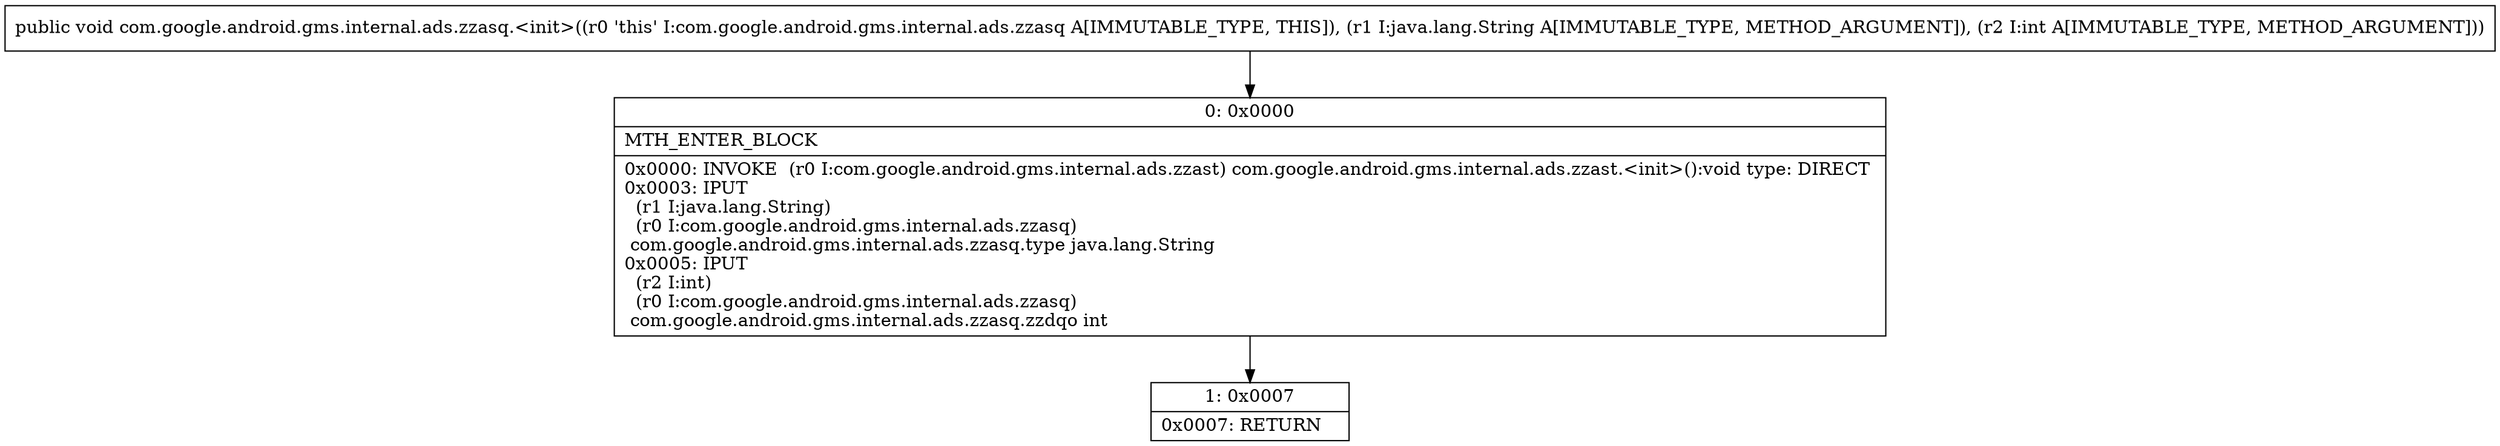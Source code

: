 digraph "CFG forcom.google.android.gms.internal.ads.zzasq.\<init\>(Ljava\/lang\/String;I)V" {
Node_0 [shape=record,label="{0\:\ 0x0000|MTH_ENTER_BLOCK\l|0x0000: INVOKE  (r0 I:com.google.android.gms.internal.ads.zzast) com.google.android.gms.internal.ads.zzast.\<init\>():void type: DIRECT \l0x0003: IPUT  \l  (r1 I:java.lang.String)\l  (r0 I:com.google.android.gms.internal.ads.zzasq)\l com.google.android.gms.internal.ads.zzasq.type java.lang.String \l0x0005: IPUT  \l  (r2 I:int)\l  (r0 I:com.google.android.gms.internal.ads.zzasq)\l com.google.android.gms.internal.ads.zzasq.zzdqo int \l}"];
Node_1 [shape=record,label="{1\:\ 0x0007|0x0007: RETURN   \l}"];
MethodNode[shape=record,label="{public void com.google.android.gms.internal.ads.zzasq.\<init\>((r0 'this' I:com.google.android.gms.internal.ads.zzasq A[IMMUTABLE_TYPE, THIS]), (r1 I:java.lang.String A[IMMUTABLE_TYPE, METHOD_ARGUMENT]), (r2 I:int A[IMMUTABLE_TYPE, METHOD_ARGUMENT])) }"];
MethodNode -> Node_0;
Node_0 -> Node_1;
}

